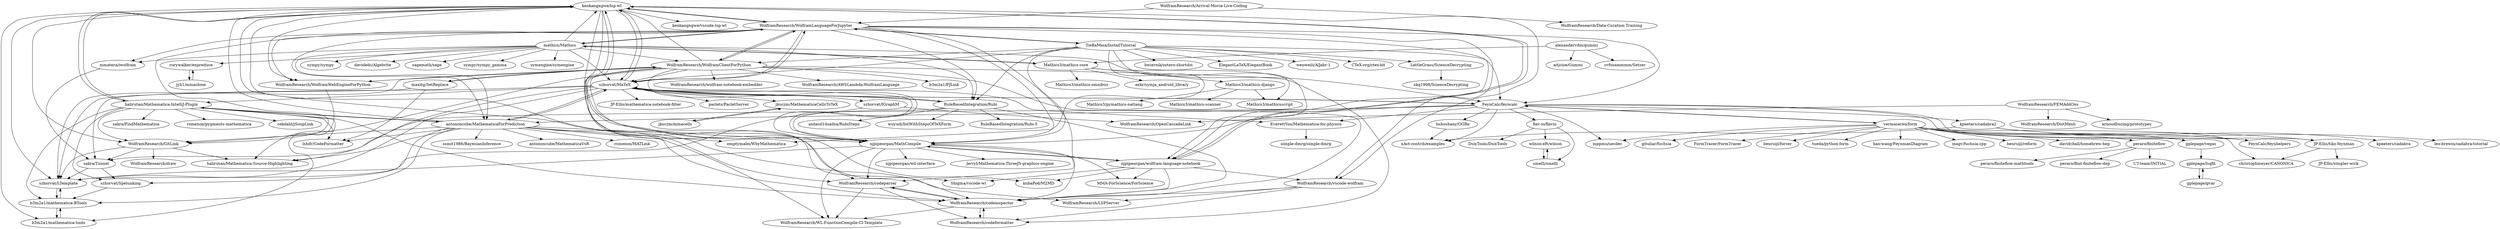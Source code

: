 digraph G {
"WolframResearch/GitLink" -> "WolframResearch/draw"
"WolframResearch/GitLink" -> "szhorvat/LTemplate"
"WolframResearch/GitLink" -> "sakra/Tunnel"
"WolframResearch/GitLink" -> "halirutan/Mathematica-Source-Highlighting"
"szhorvat/LTemplate" -> "b3m2a1/mathematica-BTools"
"WolframResearch/Arrival-Movie-Live-Coding" -> "WolframResearch/WolframLanguageForJupyter"
"WolframResearch/Arrival-Movie-Live-Coding" -> "WolframResearch/Data-Curation-Training"
"kenkangxgwe/lsp-wl" -> "Shigma/vscode-wl"
"kenkangxgwe/lsp-wl" -> "njpipeorgan/MathCompile"
"kenkangxgwe/lsp-wl" -> "njpipeorgan/wolfram-language-notebook"
"kenkangxgwe/lsp-wl" -> "WolframResearch/codeinspector"
"kenkangxgwe/lsp-wl" -> "kubaPod/M2MD"
"kenkangxgwe/lsp-wl" -> "WolframResearch/vscode-wolfram"
"kenkangxgwe/lsp-wl" -> "WolframResearch/WolframLanguageForJupyter"
"kenkangxgwe/lsp-wl" -> "WolframResearch/LSPServer"
"kenkangxgwe/lsp-wl" -> "kenkangxgwe/vscode-lsp-wl"
"kenkangxgwe/lsp-wl" -> "szhorvat/LTemplate"
"kenkangxgwe/lsp-wl" -> "b3m2a1/mathematica-tools"
"kenkangxgwe/lsp-wl" -> "WolframResearch/WolframWebEngineForPython"
"kenkangxgwe/lsp-wl" -> "szhorvat/MaTeX"
"kenkangxgwe/lsp-wl" -> "WolframResearch/GitLink"
"kenkangxgwe/lsp-wl" -> "halirutan/Mathematica-IntelliJ-Plugin"
"alexandervdm/gummi" -> "aitjcize/Gummi"
"alexandervdm/gummi" -> "Mathics3/mathics-core"
"alexandervdm/gummi" -> "cvfosammmm/Setzer" ["e"=1]
"TieBaMma/InstallTutorial" -> "WolframResearch/WolframLanguageForJupyter"
"TieBaMma/InstallTutorial" -> "szhorvat/MaTeX"
"TieBaMma/InstallTutorial" -> "RuleBasedIntegration/Rubi"
"TieBaMma/InstallTutorial" -> "njpipeorgan/wolfram-language-notebook"
"TieBaMma/InstallTutorial" -> "FeynCalc/feyncalc"
"TieBaMma/InstallTutorial" -> "njpipeorgan/MathCompile"
"TieBaMma/InstallTutorial" -> "WolframResearch/WolframClientForPython"
"TieBaMma/InstallTutorial" -> "wenweili/AlJabr-1" ["e"=1]
"TieBaMma/InstallTutorial" -> "emptymalei/WhyMathematica"
"TieBaMma/InstallTutorial" -> "CTeX-org/ctex-kit" ["e"=1]
"TieBaMma/InstallTutorial" -> "LattleGrass/ScienceDecrypting"
"TieBaMma/InstallTutorial" -> "bwiernik/zotero-shortdoi" ["e"=1]
"TieBaMma/InstallTutorial" -> "ElegantLaTeX/ElegantBook" ["e"=1]
"mathics/Mathics" -> "Mathics3/mathics-core"
"mathics/Mathics" -> "WolframResearch/WolframLanguageForJupyter"
"mathics/Mathics" -> "szhorvat/MaTeX"
"mathics/Mathics" -> "davidedc/Algebrite" ["e"=1]
"mathics/Mathics" -> "sagemath/sage" ["e"=1]
"mathics/Mathics" -> "corywalker/expreduce"
"mathics/Mathics" -> "mmatera/iwolfram"
"mathics/Mathics" -> "sympy/sympy_gamma" ["e"=1]
"mathics/Mathics" -> "RuleBasedIntegration/Rubi"
"mathics/Mathics" -> "symengine/symengine" ["e"=1]
"mathics/Mathics" -> "kenkangxgwe/lsp-wl"
"mathics/Mathics" -> "FeynCalc/feyncalc"
"mathics/Mathics" -> "sympy/sympy" ["e"=1]
"mathics/Mathics" -> "WolframResearch/WolframClientForPython"
"mathics/Mathics" -> "antononcube/MathematicaForPrediction"
"JP-Ellis/tikz-feynman" -> "JP-Ellis/simpler-wick"
"JP-Ellis/tikz-feynman" -> "christophmeyer/CANONICA"
"antononcube/MathematicaForPrediction" -> "WolframResearch/GitLink"
"antononcube/MathematicaForPrediction" -> "halirutan/Mathematica-Source-Highlighting"
"antononcube/MathematicaForPrediction" -> "halirutan/Mathematica-IntelliJ-Plugin"
"antononcube/MathematicaForPrediction" -> "antononcube/MathematicaVsR"
"antononcube/MathematicaForPrediction" -> "WolframResearch/codeinspector"
"antononcube/MathematicaForPrediction" -> "njpipeorgan/MathCompile"
"antononcube/MathematicaForPrediction" -> "szhorvat/MaTeX"
"antononcube/MathematicaForPrediction" -> "rsmenon/MATLink"
"antononcube/MathematicaForPrediction" -> "szhorvat/Spelunking"
"antononcube/MathematicaForPrediction" -> "kenkangxgwe/lsp-wl"
"antononcube/MathematicaForPrediction" -> "WolframResearch/codeparser"
"antononcube/MathematicaForPrediction" -> "lshifr/CodeFormatter"
"antononcube/MathematicaForPrediction" -> "ssmit1986/BayesianInference"
"antononcube/MathematicaForPrediction" -> "b3m2a1/mathematica-BTools"
"antononcube/MathematicaForPrediction" -> "emptymalei/WhyMathematica"
"Mathics3/mathics-django" -> "Mathics3/mathicsscript"
"Mathics3/mathics-django" -> "Mathics3/mathics-scanner"
"Mathics3/mathics-django" -> "Mathics3/pymathics-natlang"
"WolframResearch/WolframClientForPython" -> "WolframResearch/WolframLanguageForJupyter"
"WolframResearch/WolframClientForPython" -> "WolframResearch/WolframWebEngineForPython"
"WolframResearch/WolframClientForPython" -> "WolframResearch/GitLink"
"WolframResearch/WolframClientForPython" -> "WolframResearch/codeinspector"
"WolframResearch/WolframClientForPython" -> "njpipeorgan/MathCompile"
"WolframResearch/WolframClientForPython" -> "WolframResearch/WL-FunctionCompile-CI-Template"
"WolframResearch/WolframClientForPython" -> "maxitg/SetReplace"
"WolframResearch/WolframClientForPython" -> "WolframResearch/codeformatter"
"WolframResearch/WolframClientForPython" -> "WolframResearch/wolfram-notebook-embedder"
"WolframResearch/WolframClientForPython" -> "kenkangxgwe/lsp-wl"
"WolframResearch/WolframClientForPython" -> "szhorvat/LTemplate"
"WolframResearch/WolframClientForPython" -> "WolframResearch/AWSLambda-WolframLanguage"
"WolframResearch/WolframClientForPython" -> "b3m2a1/PJLink"
"WolframResearch/WolframClientForPython" -> "WolframResearch/codeparser"
"WolframResearch/WolframClientForPython" -> "szhorvat/MaTeX"
"kpeeters/cadabra2" -> "leo-brewin/cadabra-tutorial"
"kpeeters/cadabra2" -> "kpeeters/cadabra"
"kpeeters/cadabra2" -> "xAct-contrib/examples"
"RuleBasedIntegration/Rubi" -> "WolframResearch/codeinspector"
"RuleBasedIntegration/Rubi" -> "njpipeorgan/MathCompile"
"RuleBasedIntegration/Rubi" -> "asdasd1dsadsa/RubiSteps"
"RuleBasedIntegration/Rubi" -> "szhorvat/MaTeX"
"RuleBasedIntegration/Rubi" -> "wuyudi/IntWithStepsOfTeXForm"
"RuleBasedIntegration/Rubi" -> "RuleBasedIntegration/Rubi-5"
"Mathics3/mathics-core" -> "mathics/Mathics"
"Mathics3/mathics-core" -> "Mathics3/mathics-django"
"Mathics3/mathics-core" -> "Mathics3/mathicsscript"
"Mathics3/mathics-core" -> "Mathics3/mathics-omnibus"
"Mathics3/mathics-core" -> "axkr/symja_android_library" ["e"=1]
"LattleGrass/ScienceDecrypting" -> "skq1998/ScienceDecrypting"
"bshoshany/OGRe" -> "xAct-contrib/examples"
"jkuczm/MathematicaCellsToTeX" -> "jkuczm/mmacells"
"szhorvat/IGraphM" -> "szhorvat/LTemplate"
"szhorvat/IGraphM" -> "WolframResearch/OpenCascadeLink"
"szhorvat/MaTeX" -> "njpipeorgan/MathCompile"
"szhorvat/MaTeX" -> "sakra/Tunnel"
"szhorvat/MaTeX" -> "kenkangxgwe/lsp-wl"
"szhorvat/MaTeX" -> "RuleBasedIntegration/Rubi"
"szhorvat/MaTeX" -> "szhorvat/IGraphM"
"szhorvat/MaTeX" -> "halirutan/Mathematica-IntelliJ-Plugin"
"szhorvat/MaTeX" -> "FeynCalc/feyncalc"
"szhorvat/MaTeX" -> "WolframResearch/WolframLanguageForJupyter"
"szhorvat/MaTeX" -> "antononcube/MathematicaForPrediction"
"szhorvat/MaTeX" -> "szhorvat/LTemplate"
"szhorvat/MaTeX" -> "JP-Ellis/mathematica-notebook-filter"
"szhorvat/MaTeX" -> "paclets/PacletServer"
"szhorvat/MaTeX" -> "jkuczm/MathematicaCellsToTeX"
"szhorvat/MaTeX" -> "halirutan/Mathematica-Source-Highlighting"
"szhorvat/MaTeX" -> "EverettYou/Mathematica-for-physics"
"WolframResearch/WolframLanguageForJupyter" -> "WolframResearch/WolframClientForPython"
"WolframResearch/WolframLanguageForJupyter" -> "kenkangxgwe/lsp-wl"
"WolframResearch/WolframLanguageForJupyter" -> "szhorvat/MaTeX"
"WolframResearch/WolframLanguageForJupyter" -> "njpipeorgan/MathCompile"
"WolframResearch/WolframLanguageForJupyter" -> "WolframResearch/GitLink"
"WolframResearch/WolframLanguageForJupyter" -> "mmatera/iwolfram"
"WolframResearch/WolframLanguageForJupyter" -> "mathics/Mathics"
"WolframResearch/WolframLanguageForJupyter" -> "antononcube/MathematicaForPrediction"
"WolframResearch/WolframLanguageForJupyter" -> "RuleBasedIntegration/Rubi"
"WolframResearch/WolframLanguageForJupyter" -> "njpipeorgan/wolfram-language-notebook"
"WolframResearch/WolframLanguageForJupyter" -> "TieBaMma/InstallTutorial"
"WolframResearch/WolframLanguageForJupyter" -> "WolframResearch/vscode-wolfram"
"WolframResearch/WolframLanguageForJupyter" -> "WolframResearch/codeparser"
"WolframResearch/WolframLanguageForJupyter" -> "FeynCalc/feyncalc"
"WolframResearch/WolframLanguageForJupyter" -> "WolframResearch/WolframWebEngineForPython"
"mmatera/iwolfram" -> "sakra/Tunnel"
"njpipeorgan/wolfram-language-notebook" -> "njpipeorgan/MathCompile"
"njpipeorgan/wolfram-language-notebook" -> "kenkangxgwe/lsp-wl"
"njpipeorgan/wolfram-language-notebook" -> "Shigma/vscode-wl"
"njpipeorgan/wolfram-language-notebook" -> "MMA-ForScience/ForScience"
"njpipeorgan/wolfram-language-notebook" -> "WolframResearch/codeinspector"
"njpipeorgan/wolfram-language-notebook" -> "WolframResearch/vscode-wolfram"
"njpipeorgan/wolfram-language-notebook" -> "kubaPod/M2MD"
"sakra/Tunnel" -> "szhorvat/LTemplate"
"sakra/Tunnel" -> "szhorvat/Spelunking"
"vermaseren/form" -> "FeynCalc/feyncalc"
"vermaseren/form" -> "benruijl/reform"
"vermaseren/form" -> "peraro/finiteflow"
"vermaseren/form" -> "JP-Ellis/tikz-feynman"
"vermaseren/form" -> "davidchall/homebrew-hep"
"vermaseren/form" -> "mppmu/secdec"
"vermaseren/form" -> "gplepage/vegas"
"vermaseren/form" -> "gituliar/fuchsia"
"vermaseren/form" -> "christophmeyer/CANONICA"
"vermaseren/form" -> "FormTracer/FormTracer"
"vermaseren/form" -> "FeynCalc/feynhelpers"
"vermaseren/form" -> "benruijl/forcer"
"vermaseren/form" -> "tueda/python-form"
"vermaseren/form" -> "hao-wang/FeynmanDiagram"
"vermaseren/form" -> "magv/fuchsia.cpp"
"corywalker/expreduce" -> "jyh1/mmaclone"
"gplepage/lsqfit" -> "gplepage/gvar"
"jyh1/mmaclone" -> "corywalker/expreduce"
"njpipeorgan/MathCompile" -> "njpipeorgan/wll-interface"
"njpipeorgan/MathCompile" -> "WolframResearch/codeinspector"
"njpipeorgan/MathCompile" -> "szhorvat/LTemplate"
"njpipeorgan/MathCompile" -> "kenkangxgwe/lsp-wl"
"njpipeorgan/MathCompile" -> "MMA-ForScience/ForScience"
"njpipeorgan/MathCompile" -> "JerryI/Mathematica-ThreeJS-graphics-engine"
"njpipeorgan/MathCompile" -> "njpipeorgan/wolfram-language-notebook"
"njpipeorgan/MathCompile" -> "WolframResearch/codeparser"
"njpipeorgan/MathCompile" -> "WolframResearch/WL-FunctionCompile-CI-Template"
"FeynCalc/feyncalc" -> "szhorvat/MaTeX"
"FeynCalc/feyncalc" -> "vermaseren/form"
"FeynCalc/feyncalc" -> "JP-Ellis/tikz-feynman"
"FeynCalc/feyncalc" -> "flav-io/flavio"
"FeynCalc/feyncalc" -> "EverettYou/Mathematica-for-physics"
"FeynCalc/feyncalc" -> "mppmu/secdec"
"FeynCalc/feyncalc" -> "njpipeorgan/MathCompile"
"FeynCalc/feyncalc" -> "FeynCalc/feynhelpers"
"FeynCalc/feyncalc" -> "bshoshany/OGRe"
"FeynCalc/feyncalc" -> "kpeeters/cadabra2"
"FeynCalc/feyncalc" -> "sakra/Tunnel"
"FeynCalc/feyncalc" -> "antononcube/MathematicaForPrediction"
"FeynCalc/feyncalc" -> "xAct-contrib/examples"
"gplepage/vegas" -> "gplepage/lsqfit"
"flav-io/flavio" -> "wilson-eft/wilson"
"flav-io/flavio" -> "smelli/smelli"
"flav-io/flavio" -> "DsixTools/DsixTools"
"wilson-eft/wilson" -> "smelli/smelli"
"EverettYou/Mathematica-for-physics" -> "simple-dmrg/simple-dmrg" ["e"=1]
"gplepage/gvar" -> "gplepage/lsqfit"
"jkuczm/mmacells" -> "jkuczm/MathematicaCellsToTeX"
"WolframResearch/WolframWebEngineForPython" -> "b3m2a1/mathematica-tools"
"WolframResearch/vscode-wolfram" -> "WolframResearch/codeinspector"
"WolframResearch/vscode-wolfram" -> "WolframResearch/LSPServer"
"WolframResearch/vscode-wolfram" -> "WolframResearch/codeformatter"
"halirutan/Mathematica-IntelliJ-Plugin" -> "halirutan/Mathematica-Source-Highlighting"
"halirutan/Mathematica-IntelliJ-Plugin" -> "sakra/FindMathematica"
"halirutan/Mathematica-IntelliJ-Plugin" -> "WolframResearch/GitLink"
"halirutan/Mathematica-IntelliJ-Plugin" -> "b3m2a1/mathematica-BTools"
"halirutan/Mathematica-IntelliJ-Plugin" -> "szhorvat/Spelunking"
"halirutan/Mathematica-IntelliJ-Plugin" -> "WolframResearch/codeinspector"
"halirutan/Mathematica-IntelliJ-Plugin" -> "lshifr/CodeFormatter"
"halirutan/Mathematica-IntelliJ-Plugin" -> "rsmenon/pygments-mathematica"
"halirutan/Mathematica-IntelliJ-Plugin" -> "kenkangxgwe/lsp-wl"
"halirutan/Mathematica-IntelliJ-Plugin" -> "antononcube/MathematicaForPrediction"
"halirutan/Mathematica-IntelliJ-Plugin" -> "cekdahl/jSoupLink"
"WolframResearch/codeinspector" -> "WolframResearch/codeparser"
"WolframResearch/codeinspector" -> "WolframResearch/codeformatter"
"WolframResearch/codeinspector" -> "WolframResearch/WL-FunctionCompile-CI-Template"
"WolframResearch/codeparser" -> "WolframResearch/codeinspector"
"WolframResearch/codeparser" -> "WolframResearch/WL-FunctionCompile-CI-Template"
"WolframResearch/codeparser" -> "WolframResearch/codeformatter"
"WolframResearch/FEMAddOns" -> "WolframResearch/DistMesh"
"WolframResearch/FEMAddOns" -> "arnoudbuzing/prototypes"
"WolframResearch/FEMAddOns" -> "WolframResearch/OpenCascadeLink"
"maxitg/SetReplace" -> "lshifr/CodeFormatter"
"maxitg/SetReplace" -> "szhorvat/LTemplate"
"maxitg/SetReplace" -> "WolframResearch/WolframClientForPython"
"b3m2a1/mathematica-tools" -> "b3m2a1/mathematica-BTools"
"peraro/finiteflow" -> "peraro/finiteflow-mathtools"
"peraro/finiteflow" -> "peraro/flint-finiteflow-dep"
"peraro/finiteflow" -> "UT-team/INITIAL"
"smelli/smelli" -> "wilson-eft/wilson"
"WolframResearch/codeformatter" -> "WolframResearch/codeinspector"
"szhorvat/Spelunking" -> "b3m2a1/mathematica-BTools"
"b3m2a1/mathematica-BTools" -> "b3m2a1/mathematica-tools"
"b3m2a1/mathematica-BTools" -> "szhorvat/LTemplate"
"WolframResearch/GitLink" ["l"="-9.213,14.395"]
"WolframResearch/draw" ["l"="-9.265,14.429"]
"szhorvat/LTemplate" ["l"="-9.193,14.38"]
"sakra/Tunnel" ["l"="-9.217,14.362"]
"halirutan/Mathematica-Source-Highlighting" ["l"="-9.184,14.386"]
"b3m2a1/mathematica-BTools" ["l"="-9.172,14.381"]
"WolframResearch/Arrival-Movie-Live-Coding" ["l"="-9.309,14.472"]
"WolframResearch/WolframLanguageForJupyter" ["l"="-9.235,14.404"]
"WolframResearch/Data-Curation-Training" ["l"="-9.328,14.494"]
"kenkangxgwe/lsp-wl" ["l"="-9.205,14.415"]
"Shigma/vscode-wl" ["l"="-9.205,14.459"]
"njpipeorgan/MathCompile" ["l"="-9.219,14.423"]
"njpipeorgan/wolfram-language-notebook" ["l"="-9.217,14.439"]
"WolframResearch/codeinspector" ["l"="-9.194,14.432"]
"kubaPod/M2MD" ["l"="-9.193,14.458"]
"WolframResearch/vscode-wolfram" ["l"="-9.2,14.442"]
"WolframResearch/LSPServer" ["l"="-9.181,14.45"]
"kenkangxgwe/vscode-lsp-wl" ["l"="-9.176,14.463"]
"b3m2a1/mathematica-tools" ["l"="-9.188,14.368"]
"WolframResearch/WolframWebEngineForPython" ["l"="-9.208,14.377"]
"szhorvat/MaTeX" ["l"="-9.224,14.384"]
"halirutan/Mathematica-IntelliJ-Plugin" ["l"="-9.166,14.401"]
"alexandervdm/gummi" ["l"="-9.417,14.436"]
"aitjcize/Gummi" ["l"="-9.45,14.448"]
"Mathics3/mathics-core" ["l"="-9.352,14.404"]
"cvfosammmm/Setzer" ["l"="-36.322,3.286"]
"TieBaMma/InstallTutorial" ["l"="-9.251,14.42"]
"RuleBasedIntegration/Rubi" ["l"="-9.243,14.434"]
"FeynCalc/feyncalc" ["l"="-9.233,14.338"]
"WolframResearch/WolframClientForPython" ["l"="-9.197,14.398"]
"wenweili/AlJabr-1" ["l"="-7.804,13.972"]
"emptymalei/WhyMathematica" ["l"="-9.235,14.454"]
"CTeX-org/ctex-kit" ["l"="7.177,9.05"]
"LattleGrass/ScienceDecrypting" ["l"="-9.268,14.489"]
"bwiernik/zotero-shortdoi" ["l"="6.13,8.541"]
"ElegantLaTeX/ElegantBook" ["l"="7.177,9.074"]
"mathics/Mathics" ["l"="-9.276,14.388"]
"davidedc/Algebrite" ["l"="20.749,-34.603"]
"sagemath/sage" ["l"="-9.394,13.704"]
"corywalker/expreduce" ["l"="-9.346,14.346"]
"mmatera/iwolfram" ["l"="-9.252,14.366"]
"sympy/sympy_gamma" ["l"="24.759,28.822"]
"symengine/symengine" ["l"="-9.357,13.77"]
"sympy/sympy" ["l"="22.955,4.581"]
"antononcube/MathematicaForPrediction" ["l"="-9.186,14.408"]
"JP-Ellis/tikz-feynman" ["l"="-9.232,14.281"]
"JP-Ellis/simpler-wick" ["l"="-9.243,14.257"]
"christophmeyer/CANONICA" ["l"="-9.224,14.263"]
"antononcube/MathematicaVsR" ["l"="-9.152,14.451"]
"rsmenon/MATLink" ["l"="-9.133,14.439"]
"szhorvat/Spelunking" ["l"="-9.176,14.367"]
"WolframResearch/codeparser" ["l"="-9.185,14.424"]
"lshifr/CodeFormatter" ["l"="-9.148,14.394"]
"ssmit1986/BayesianInference" ["l"="-9.149,14.429"]
"Mathics3/mathics-django" ["l"="-9.395,14.389"]
"Mathics3/mathicsscript" ["l"="-9.382,14.403"]
"Mathics3/mathics-scanner" ["l"="-9.414,14.375"]
"Mathics3/pymathics-natlang" ["l"="-9.417,14.389"]
"WolframResearch/WL-FunctionCompile-CI-Template" ["l"="-9.204,14.428"]
"maxitg/SetReplace" ["l"="-9.157,14.371"]
"WolframResearch/codeformatter" ["l"="-9.174,14.436"]
"WolframResearch/wolfram-notebook-embedder" ["l"="-9.14,14.381"]
"WolframResearch/AWSLambda-WolframLanguage" ["l"="-9.164,14.419"]
"b3m2a1/PJLink" ["l"="-9.15,14.411"]
"kpeeters/cadabra2" ["l"="-9.285,14.302"]
"leo-brewin/cadabra-tutorial" ["l"="-9.312,14.293"]
"kpeeters/cadabra" ["l"="-9.303,14.28"]
"xAct-contrib/examples" ["l"="-9.264,14.315"]
"asdasd1dsadsa/RubiSteps" ["l"="-9.259,14.458"]
"wuyudi/IntWithStepsOfTeXForm" ["l"="-9.251,14.473"]
"RuleBasedIntegration/Rubi-5" ["l"="-9.273,14.454"]
"Mathics3/mathics-omnibus" ["l"="-9.367,14.424"]
"axkr/symja_android_library" ["l"="-29.362,-23.009"]
"skq1998/ScienceDecrypting" ["l"="-9.273,14.518"]
"bshoshany/OGRe" ["l"="-9.247,14.308"]
"jkuczm/MathematicaCellsToTeX" ["l"="-9.273,14.349"]
"jkuczm/mmacells" ["l"="-9.296,14.338"]
"szhorvat/IGraphM" ["l"="-9.17,14.345"]
"WolframResearch/OpenCascadeLink" ["l"="-9.124,14.321"]
"JP-Ellis/mathematica-notebook-filter" ["l"="-9.276,14.412"]
"paclets/PacletServer" ["l"="-9.205,14.353"]
"EverettYou/Mathematica-for-physics" ["l"="-9.209,14.333"]
"MMA-ForScience/ForScience" ["l"="-9.219,14.459"]
"vermaseren/form" ["l"="-9.202,14.272"]
"benruijl/reform" ["l"="-9.212,14.241"]
"peraro/finiteflow" ["l"="-9.161,14.242"]
"davidchall/homebrew-hep" ["l"="-9.185,14.237"]
"mppmu/secdec" ["l"="-9.209,14.305"]
"gplepage/vegas" ["l"="-9.2,14.215"]
"gituliar/fuchsia" ["l"="-9.178,14.272"]
"FormTracer/FormTracer" ["l"="-9.173,14.262"]
"FeynCalc/feynhelpers" ["l"="-9.22,14.302"]
"benruijl/forcer" ["l"="-9.213,14.254"]
"tueda/python-form" ["l"="-9.182,14.283"]
"hao-wang/FeynmanDiagram" ["l"="-9.198,14.25"]
"magv/fuchsia.cpp" ["l"="-9.186,14.257"]
"jyh1/mmaclone" ["l"="-9.375,14.328"]
"gplepage/lsqfit" ["l"="-9.197,14.184"]
"gplepage/gvar" ["l"="-9.194,14.165"]
"njpipeorgan/wll-interface" ["l"="-9.208,14.476"]
"JerryI/Mathematica-ThreeJS-graphics-engine" ["l"="-9.227,14.472"]
"flav-io/flavio" ["l"="-9.268,14.273"]
"wilson-eft/wilson" ["l"="-9.271,14.244"]
"smelli/smelli" ["l"="-9.283,14.249"]
"DsixTools/DsixTools" ["l"="-9.292,14.261"]
"simple-dmrg/simple-dmrg" ["l"="16.309,38.885"]
"sakra/FindMathematica" ["l"="-9.117,14.417"]
"rsmenon/pygments-mathematica" ["l"="-9.115,14.389"]
"cekdahl/jSoupLink" ["l"="-9.128,14.404"]
"WolframResearch/FEMAddOns" ["l"="-9.086,14.306"]
"WolframResearch/DistMesh" ["l"="-9.062,14.308"]
"arnoudbuzing/prototypes" ["l"="-9.069,14.289"]
"peraro/finiteflow-mathtools" ["l"="-9.156,14.222"]
"peraro/flint-finiteflow-dep" ["l"="-9.141,14.241"]
"UT-team/INITIAL" ["l"="-9.144,14.228"]
}